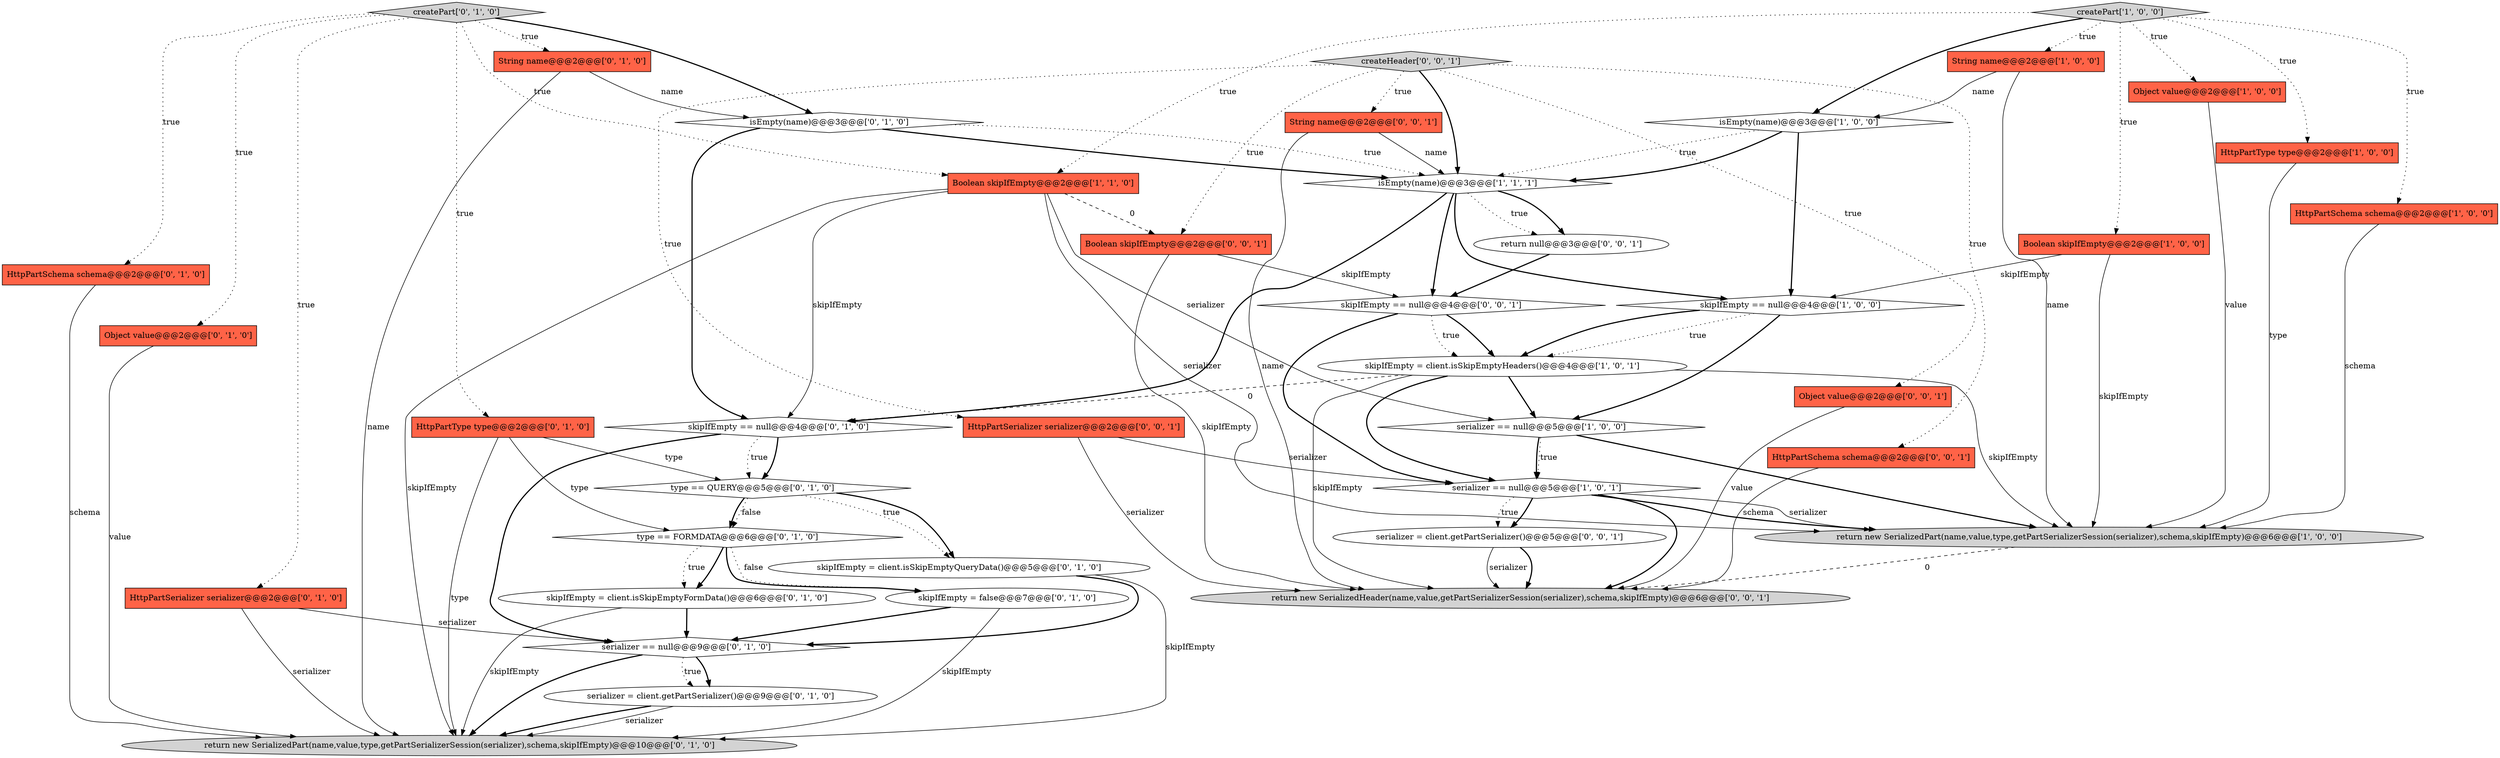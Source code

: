 digraph {
7 [style = filled, label = "createPart['1', '0', '0']", fillcolor = lightgray, shape = diamond image = "AAA0AAABBB1BBB"];
9 [style = filled, label = "String name@@@2@@@['1', '0', '0']", fillcolor = tomato, shape = box image = "AAA0AAABBB1BBB"];
10 [style = filled, label = "Object value@@@2@@@['1', '0', '0']", fillcolor = tomato, shape = box image = "AAA0AAABBB1BBB"];
12 [style = filled, label = "HttpPartType type@@@2@@@['1', '0', '0']", fillcolor = tomato, shape = box image = "AAA0AAABBB1BBB"];
4 [style = filled, label = "skipIfEmpty == null@@@4@@@['1', '0', '0']", fillcolor = white, shape = diamond image = "AAA0AAABBB1BBB"];
37 [style = filled, label = "serializer = client.getPartSerializer()@@@5@@@['0', '0', '1']", fillcolor = white, shape = ellipse image = "AAA0AAABBB3BBB"];
23 [style = filled, label = "serializer == null@@@9@@@['0', '1', '0']", fillcolor = white, shape = diamond image = "AAA0AAABBB2BBB"];
32 [style = filled, label = "return null@@@3@@@['0', '0', '1']", fillcolor = white, shape = ellipse image = "AAA0AAABBB3BBB"];
27 [style = filled, label = "serializer = client.getPartSerializer()@@@9@@@['0', '1', '0']", fillcolor = white, shape = ellipse image = "AAA0AAABBB2BBB"];
17 [style = filled, label = "skipIfEmpty == null@@@4@@@['0', '1', '0']", fillcolor = white, shape = diamond image = "AAA1AAABBB2BBB"];
24 [style = filled, label = "String name@@@2@@@['0', '1', '0']", fillcolor = tomato, shape = box image = "AAA0AAABBB2BBB"];
18 [style = filled, label = "skipIfEmpty = client.isSkipEmptyFormData()@@@6@@@['0', '1', '0']", fillcolor = white, shape = ellipse image = "AAA0AAABBB2BBB"];
21 [style = filled, label = "type == QUERY@@@5@@@['0', '1', '0']", fillcolor = white, shape = diamond image = "AAA1AAABBB2BBB"];
20 [style = filled, label = "HttpPartSchema schema@@@2@@@['0', '1', '0']", fillcolor = tomato, shape = box image = "AAA0AAABBB2BBB"];
31 [style = filled, label = "Object value@@@2@@@['0', '0', '1']", fillcolor = tomato, shape = box image = "AAA0AAABBB3BBB"];
29 [style = filled, label = "HttpPartSerializer serializer@@@2@@@['0', '1', '0']", fillcolor = tomato, shape = box image = "AAA0AAABBB2BBB"];
6 [style = filled, label = "HttpPartSchema schema@@@2@@@['1', '0', '0']", fillcolor = tomato, shape = box image = "AAA0AAABBB1BBB"];
0 [style = filled, label = "isEmpty(name)@@@3@@@['1', '0', '0']", fillcolor = white, shape = diamond image = "AAA0AAABBB1BBB"];
14 [style = filled, label = "HttpPartType type@@@2@@@['0', '1', '0']", fillcolor = tomato, shape = box image = "AAA0AAABBB2BBB"];
5 [style = filled, label = "isEmpty(name)@@@3@@@['1', '1', '1']", fillcolor = white, shape = diamond image = "AAA0AAABBB1BBB"];
11 [style = filled, label = "skipIfEmpty = client.isSkipEmptyHeaders()@@@4@@@['1', '0', '1']", fillcolor = white, shape = ellipse image = "AAA0AAABBB1BBB"];
38 [style = filled, label = "String name@@@2@@@['0', '0', '1']", fillcolor = tomato, shape = box image = "AAA0AAABBB3BBB"];
2 [style = filled, label = "serializer == null@@@5@@@['1', '0', '0']", fillcolor = white, shape = diamond image = "AAA0AAABBB1BBB"];
33 [style = filled, label = "skipIfEmpty == null@@@4@@@['0', '0', '1']", fillcolor = white, shape = diamond image = "AAA0AAABBB3BBB"];
15 [style = filled, label = "skipIfEmpty = client.isSkipEmptyQueryData()@@@5@@@['0', '1', '0']", fillcolor = white, shape = ellipse image = "AAA0AAABBB2BBB"];
26 [style = filled, label = "Object value@@@2@@@['0', '1', '0']", fillcolor = tomato, shape = box image = "AAA0AAABBB2BBB"];
28 [style = filled, label = "skipIfEmpty = false@@@7@@@['0', '1', '0']", fillcolor = white, shape = ellipse image = "AAA1AAABBB2BBB"];
30 [style = filled, label = "HttpPartSchema schema@@@2@@@['0', '0', '1']", fillcolor = tomato, shape = box image = "AAA0AAABBB3BBB"];
22 [style = filled, label = "createPart['0', '1', '0']", fillcolor = lightgray, shape = diamond image = "AAA0AAABBB2BBB"];
39 [style = filled, label = "Boolean skipIfEmpty@@@2@@@['0', '0', '1']", fillcolor = tomato, shape = box image = "AAA0AAABBB3BBB"];
25 [style = filled, label = "type == FORMDATA@@@6@@@['0', '1', '0']", fillcolor = white, shape = diamond image = "AAA1AAABBB2BBB"];
1 [style = filled, label = "Boolean skipIfEmpty@@@2@@@['1', '0', '0']", fillcolor = tomato, shape = box image = "AAA0AAABBB1BBB"];
36 [style = filled, label = "createHeader['0', '0', '1']", fillcolor = lightgray, shape = diamond image = "AAA0AAABBB3BBB"];
8 [style = filled, label = "return new SerializedPart(name,value,type,getPartSerializerSession(serializer),schema,skipIfEmpty)@@@6@@@['1', '0', '0']", fillcolor = lightgray, shape = ellipse image = "AAA0AAABBB1BBB"];
34 [style = filled, label = "HttpPartSerializer serializer@@@2@@@['0', '0', '1']", fillcolor = tomato, shape = box image = "AAA0AAABBB3BBB"];
3 [style = filled, label = "serializer == null@@@5@@@['1', '0', '1']", fillcolor = white, shape = diamond image = "AAA0AAABBB1BBB"];
13 [style = filled, label = "Boolean skipIfEmpty@@@2@@@['1', '1', '0']", fillcolor = tomato, shape = box image = "AAA0AAABBB1BBB"];
19 [style = filled, label = "return new SerializedPart(name,value,type,getPartSerializerSession(serializer),schema,skipIfEmpty)@@@10@@@['0', '1', '0']", fillcolor = lightgray, shape = ellipse image = "AAA0AAABBB2BBB"];
35 [style = filled, label = "return new SerializedHeader(name,value,getPartSerializerSession(serializer),schema,skipIfEmpty)@@@6@@@['0', '0', '1']", fillcolor = lightgray, shape = ellipse image = "AAA0AAABBB3BBB"];
16 [style = filled, label = "isEmpty(name)@@@3@@@['0', '1', '0']", fillcolor = white, shape = diamond image = "AAA0AAABBB2BBB"];
0->4 [style = bold, label=""];
6->8 [style = solid, label="schema"];
17->21 [style = bold, label=""];
37->35 [style = bold, label=""];
14->21 [style = solid, label="type"];
22->20 [style = dotted, label="true"];
15->19 [style = solid, label="skipIfEmpty"];
5->32 [style = bold, label=""];
21->25 [style = dotted, label="false"];
4->2 [style = bold, label=""];
28->19 [style = solid, label="skipIfEmpty"];
5->17 [style = bold, label=""];
21->25 [style = bold, label=""];
25->28 [style = bold, label=""];
3->35 [style = bold, label=""];
20->19 [style = solid, label="schema"];
22->24 [style = dotted, label="true"];
7->0 [style = bold, label=""];
3->37 [style = bold, label=""];
17->23 [style = bold, label=""];
36->34 [style = dotted, label="true"];
27->19 [style = solid, label="serializer"];
16->5 [style = bold, label=""];
5->33 [style = bold, label=""];
27->19 [style = bold, label=""];
30->35 [style = solid, label="schema"];
5->32 [style = dotted, label="true"];
14->25 [style = solid, label="type"];
23->27 [style = bold, label=""];
25->28 [style = dotted, label="false"];
36->38 [style = dotted, label="true"];
13->8 [style = solid, label="serializer"];
2->3 [style = dotted, label="true"];
25->18 [style = dotted, label="true"];
13->17 [style = solid, label="skipIfEmpty"];
36->31 [style = dotted, label="true"];
33->11 [style = bold, label=""];
7->10 [style = dotted, label="true"];
15->23 [style = bold, label=""];
7->13 [style = dotted, label="true"];
13->39 [style = dashed, label="0"];
21->15 [style = dotted, label="true"];
26->19 [style = solid, label="value"];
2->3 [style = bold, label=""];
22->29 [style = dotted, label="true"];
34->3 [style = solid, label="serializer"];
24->16 [style = solid, label="name"];
3->8 [style = bold, label=""];
3->8 [style = solid, label="serializer"];
17->21 [style = dotted, label="true"];
39->35 [style = solid, label="skipIfEmpty"];
32->33 [style = bold, label=""];
11->8 [style = solid, label="skipIfEmpty"];
16->5 [style = dotted, label="true"];
8->35 [style = dashed, label="0"];
39->33 [style = solid, label="skipIfEmpty"];
11->3 [style = bold, label=""];
38->35 [style = solid, label="name"];
21->15 [style = bold, label=""];
24->19 [style = solid, label="name"];
22->16 [style = bold, label=""];
4->11 [style = dotted, label="true"];
28->23 [style = bold, label=""];
7->1 [style = dotted, label="true"];
31->35 [style = solid, label="value"];
25->18 [style = bold, label=""];
12->8 [style = solid, label="type"];
1->4 [style = solid, label="skipIfEmpty"];
11->17 [style = dashed, label="0"];
11->2 [style = bold, label=""];
13->2 [style = solid, label="serializer"];
29->23 [style = solid, label="serializer"];
2->8 [style = bold, label=""];
5->4 [style = bold, label=""];
23->27 [style = dotted, label="true"];
10->8 [style = solid, label="value"];
36->39 [style = dotted, label="true"];
38->5 [style = solid, label="name"];
22->13 [style = dotted, label="true"];
1->8 [style = solid, label="skipIfEmpty"];
16->17 [style = bold, label=""];
34->35 [style = solid, label="serializer"];
18->23 [style = bold, label=""];
36->30 [style = dotted, label="true"];
23->19 [style = bold, label=""];
37->35 [style = solid, label="serializer"];
9->0 [style = solid, label="name"];
7->12 [style = dotted, label="true"];
4->11 [style = bold, label=""];
18->19 [style = solid, label="skipIfEmpty"];
9->8 [style = solid, label="name"];
36->5 [style = bold, label=""];
33->11 [style = dotted, label="true"];
7->9 [style = dotted, label="true"];
0->5 [style = dotted, label="true"];
14->19 [style = solid, label="type"];
29->19 [style = solid, label="serializer"];
22->14 [style = dotted, label="true"];
33->3 [style = bold, label=""];
3->37 [style = dotted, label="true"];
13->19 [style = solid, label="skipIfEmpty"];
0->5 [style = bold, label=""];
11->35 [style = solid, label="skipIfEmpty"];
22->26 [style = dotted, label="true"];
7->6 [style = dotted, label="true"];
}
